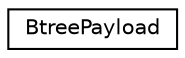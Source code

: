 digraph "Graphical Class Hierarchy"
{
 // LATEX_PDF_SIZE
  edge [fontname="Helvetica",fontsize="10",labelfontname="Helvetica",labelfontsize="10"];
  node [fontname="Helvetica",fontsize="10",shape=record];
  rankdir="LR";
  Node0 [label="BtreePayload",height=0.2,width=0.4,color="black", fillcolor="white", style="filled",URL="$db/d1b/sqlite3_8c.html#d7/d0e/structBtreePayload",tooltip=" "];
}
